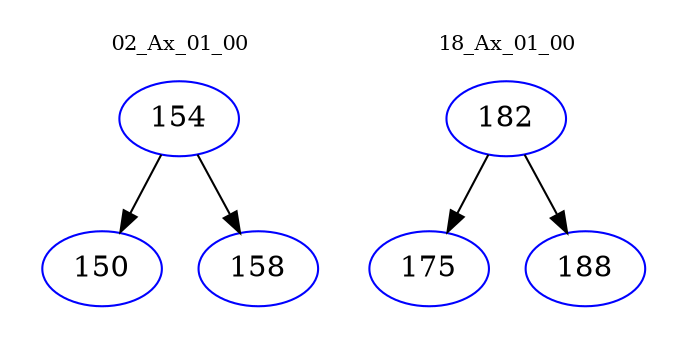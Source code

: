 digraph{
subgraph cluster_0 {
color = white
label = "02_Ax_01_00";
fontsize=10;
T0_154 [label="154", color="blue"]
T0_154 -> T0_150 [color="black"]
T0_150 [label="150", color="blue"]
T0_154 -> T0_158 [color="black"]
T0_158 [label="158", color="blue"]
}
subgraph cluster_1 {
color = white
label = "18_Ax_01_00";
fontsize=10;
T1_182 [label="182", color="blue"]
T1_182 -> T1_175 [color="black"]
T1_175 [label="175", color="blue"]
T1_182 -> T1_188 [color="black"]
T1_188 [label="188", color="blue"]
}
}
